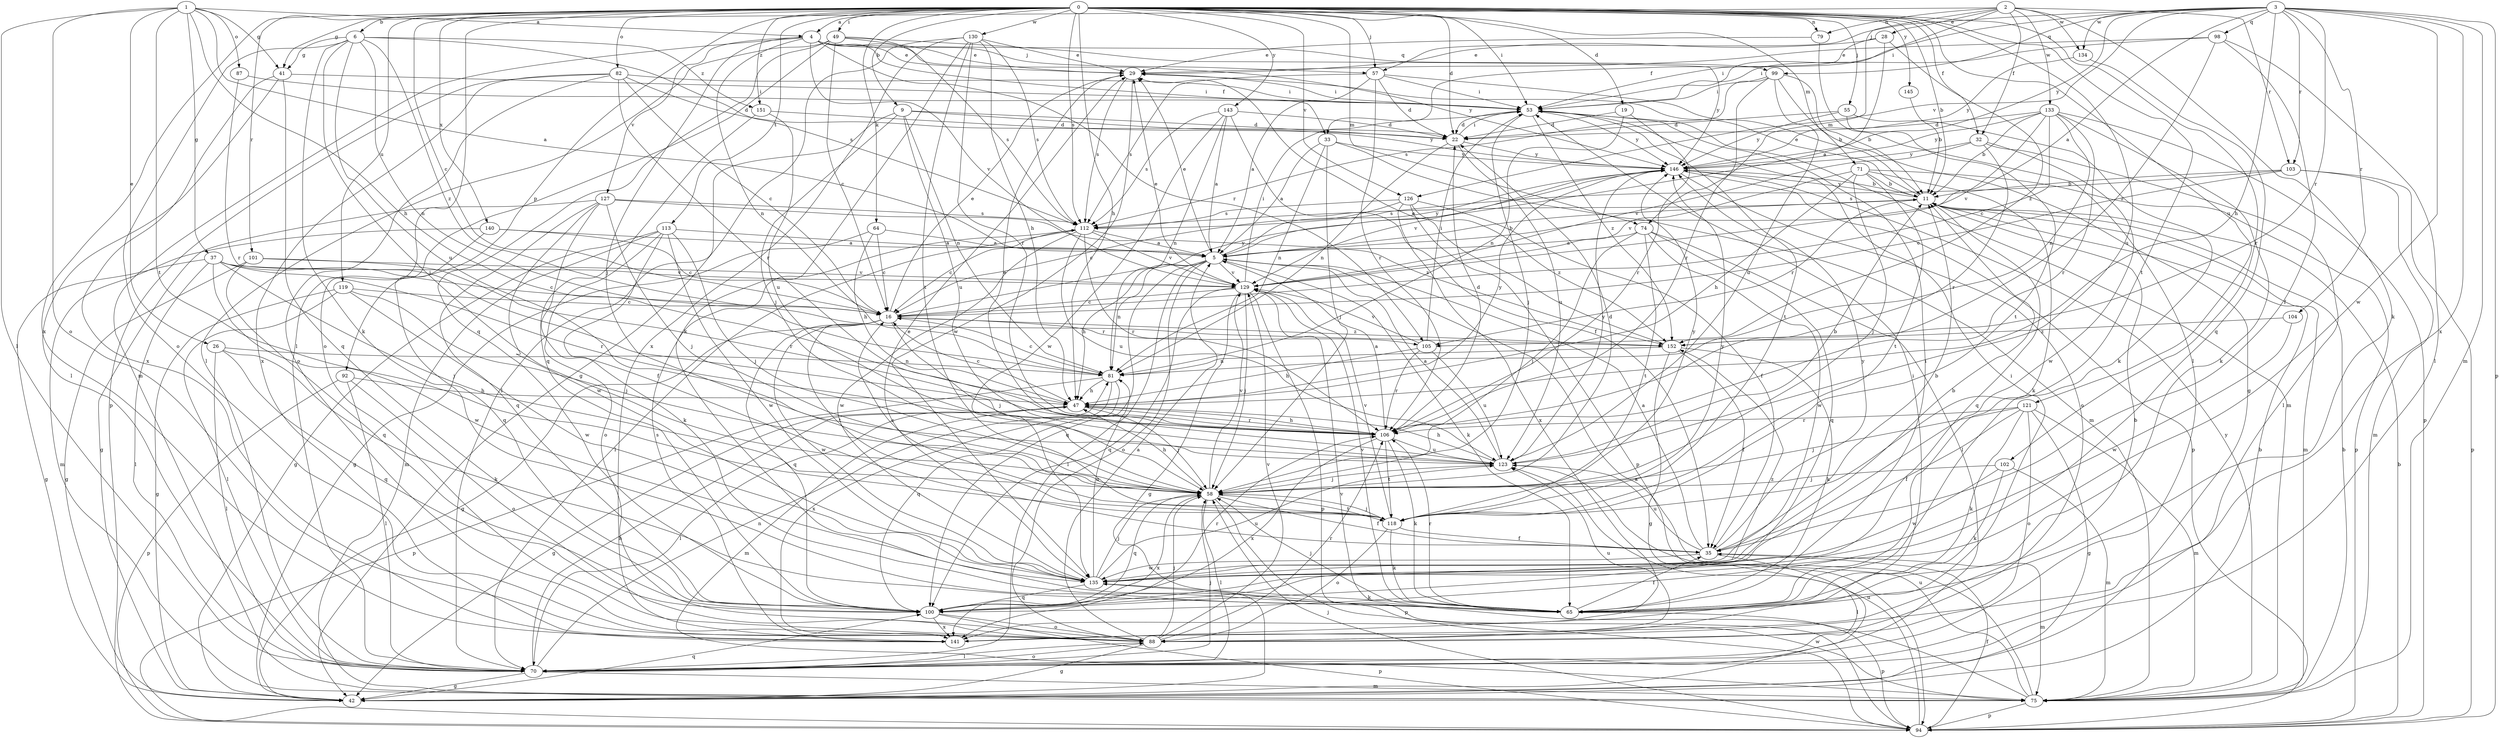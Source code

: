 strict digraph  {
0;
1;
2;
3;
4;
5;
6;
9;
11;
16;
19;
22;
26;
28;
29;
32;
33;
35;
37;
41;
42;
47;
49;
53;
55;
57;
58;
64;
65;
70;
71;
74;
75;
79;
81;
82;
87;
88;
92;
94;
98;
99;
100;
101;
102;
103;
104;
105;
106;
112;
113;
118;
119;
121;
123;
126;
127;
129;
130;
133;
134;
135;
140;
141;
143;
145;
146;
151;
152;
0 -> 4  [label=a];
0 -> 6  [label=b];
0 -> 9  [label=b];
0 -> 11  [label=b];
0 -> 16  [label=c];
0 -> 19  [label=d];
0 -> 22  [label=d];
0 -> 32  [label=f];
0 -> 47  [label=h];
0 -> 49  [label=i];
0 -> 53  [label=i];
0 -> 55  [label=j];
0 -> 57  [label=j];
0 -> 64  [label=k];
0 -> 70  [label=l];
0 -> 71  [label=m];
0 -> 74  [label=m];
0 -> 79  [label=n];
0 -> 82  [label=o];
0 -> 92  [label=p];
0 -> 101  [label=r];
0 -> 102  [label=r];
0 -> 112  [label=s];
0 -> 113  [label=t];
0 -> 118  [label=t];
0 -> 119  [label=u];
0 -> 121  [label=u];
0 -> 123  [label=u];
0 -> 126  [label=v];
0 -> 130  [label=w];
0 -> 140  [label=x];
0 -> 141  [label=x];
0 -> 143  [label=y];
0 -> 145  [label=y];
0 -> 151  [label=z];
1 -> 4  [label=a];
1 -> 5  [label=a];
1 -> 26  [label=e];
1 -> 37  [label=g];
1 -> 41  [label=g];
1 -> 47  [label=h];
1 -> 70  [label=l];
1 -> 87  [label=o];
1 -> 88  [label=o];
1 -> 118  [label=t];
2 -> 28  [label=e];
2 -> 32  [label=f];
2 -> 41  [label=g];
2 -> 53  [label=i];
2 -> 65  [label=k];
2 -> 74  [label=m];
2 -> 79  [label=n];
2 -> 103  [label=r];
2 -> 133  [label=w];
2 -> 134  [label=w];
3 -> 5  [label=a];
3 -> 33  [label=f];
3 -> 47  [label=h];
3 -> 57  [label=j];
3 -> 75  [label=m];
3 -> 94  [label=p];
3 -> 98  [label=q];
3 -> 99  [label=q];
3 -> 103  [label=r];
3 -> 104  [label=r];
3 -> 105  [label=r];
3 -> 126  [label=v];
3 -> 134  [label=w];
3 -> 135  [label=w];
3 -> 141  [label=x];
3 -> 146  [label=y];
4 -> 29  [label=e];
4 -> 33  [label=f];
4 -> 57  [label=j];
4 -> 58  [label=j];
4 -> 75  [label=m];
4 -> 81  [label=n];
4 -> 99  [label=q];
4 -> 105  [label=r];
4 -> 127  [label=v];
4 -> 129  [label=v];
4 -> 146  [label=y];
5 -> 11  [label=b];
5 -> 29  [label=e];
5 -> 47  [label=h];
5 -> 65  [label=k];
5 -> 70  [label=l];
5 -> 81  [label=n];
5 -> 88  [label=o];
5 -> 100  [label=q];
5 -> 129  [label=v];
5 -> 146  [label=y];
6 -> 41  [label=g];
6 -> 58  [label=j];
6 -> 65  [label=k];
6 -> 81  [label=n];
6 -> 88  [label=o];
6 -> 112  [label=s];
6 -> 123  [label=u];
6 -> 151  [label=z];
6 -> 152  [label=z];
9 -> 22  [label=d];
9 -> 58  [label=j];
9 -> 70  [label=l];
9 -> 81  [label=n];
9 -> 123  [label=u];
9 -> 146  [label=y];
11 -> 29  [label=e];
11 -> 75  [label=m];
11 -> 100  [label=q];
11 -> 105  [label=r];
11 -> 112  [label=s];
11 -> 146  [label=y];
16 -> 29  [label=e];
16 -> 42  [label=g];
16 -> 58  [label=j];
16 -> 100  [label=q];
16 -> 105  [label=r];
16 -> 118  [label=t];
16 -> 135  [label=w];
16 -> 146  [label=y];
16 -> 152  [label=z];
19 -> 22  [label=d];
19 -> 81  [label=n];
19 -> 106  [label=r];
22 -> 53  [label=i];
22 -> 81  [label=n];
22 -> 123  [label=u];
22 -> 146  [label=y];
26 -> 65  [label=k];
26 -> 70  [label=l];
26 -> 81  [label=n];
26 -> 100  [label=q];
28 -> 5  [label=a];
28 -> 29  [label=e];
28 -> 53  [label=i];
28 -> 152  [label=z];
29 -> 53  [label=i];
29 -> 112  [label=s];
29 -> 135  [label=w];
32 -> 70  [label=l];
32 -> 106  [label=r];
32 -> 129  [label=v];
32 -> 135  [label=w];
32 -> 146  [label=y];
33 -> 5  [label=a];
33 -> 58  [label=j];
33 -> 75  [label=m];
33 -> 81  [label=n];
33 -> 146  [label=y];
35 -> 5  [label=a];
35 -> 11  [label=b];
35 -> 70  [label=l];
35 -> 75  [label=m];
35 -> 123  [label=u];
35 -> 135  [label=w];
35 -> 146  [label=y];
37 -> 16  [label=c];
37 -> 42  [label=g];
37 -> 58  [label=j];
37 -> 70  [label=l];
37 -> 106  [label=r];
37 -> 129  [label=v];
37 -> 135  [label=w];
41 -> 53  [label=i];
41 -> 70  [label=l];
41 -> 100  [label=q];
41 -> 141  [label=x];
42 -> 11  [label=b];
42 -> 100  [label=q];
47 -> 16  [label=c];
47 -> 42  [label=g];
47 -> 58  [label=j];
47 -> 70  [label=l];
47 -> 75  [label=m];
47 -> 106  [label=r];
47 -> 146  [label=y];
49 -> 16  [label=c];
49 -> 29  [label=e];
49 -> 70  [label=l];
49 -> 88  [label=o];
49 -> 100  [label=q];
49 -> 112  [label=s];
49 -> 146  [label=y];
53 -> 22  [label=d];
53 -> 58  [label=j];
53 -> 75  [label=m];
53 -> 118  [label=t];
53 -> 146  [label=y];
53 -> 152  [label=z];
55 -> 22  [label=d];
55 -> 65  [label=k];
55 -> 118  [label=t];
55 -> 146  [label=y];
57 -> 5  [label=a];
57 -> 11  [label=b];
57 -> 22  [label=d];
57 -> 53  [label=i];
57 -> 106  [label=r];
57 -> 112  [label=s];
58 -> 22  [label=d];
58 -> 35  [label=f];
58 -> 47  [label=h];
58 -> 70  [label=l];
58 -> 94  [label=p];
58 -> 100  [label=q];
58 -> 118  [label=t];
58 -> 129  [label=v];
58 -> 141  [label=x];
58 -> 146  [label=y];
64 -> 5  [label=a];
64 -> 16  [label=c];
64 -> 42  [label=g];
64 -> 47  [label=h];
65 -> 35  [label=f];
65 -> 53  [label=i];
65 -> 58  [label=j];
65 -> 94  [label=p];
65 -> 106  [label=r];
65 -> 129  [label=v];
70 -> 42  [label=g];
70 -> 47  [label=h];
70 -> 58  [label=j];
70 -> 75  [label=m];
70 -> 81  [label=n];
70 -> 88  [label=o];
71 -> 11  [label=b];
71 -> 47  [label=h];
71 -> 58  [label=j];
71 -> 65  [label=k];
71 -> 94  [label=p];
71 -> 118  [label=t];
71 -> 129  [label=v];
74 -> 5  [label=a];
74 -> 58  [label=j];
74 -> 70  [label=l];
74 -> 100  [label=q];
74 -> 118  [label=t];
74 -> 135  [label=w];
75 -> 5  [label=a];
75 -> 11  [label=b];
75 -> 94  [label=p];
75 -> 123  [label=u];
75 -> 129  [label=v];
75 -> 135  [label=w];
75 -> 146  [label=y];
79 -> 29  [label=e];
79 -> 70  [label=l];
81 -> 16  [label=c];
81 -> 47  [label=h];
81 -> 94  [label=p];
81 -> 100  [label=q];
81 -> 141  [label=x];
82 -> 16  [label=c];
82 -> 22  [label=d];
82 -> 53  [label=i];
82 -> 88  [label=o];
82 -> 94  [label=p];
82 -> 106  [label=r];
82 -> 141  [label=x];
87 -> 53  [label=i];
87 -> 106  [label=r];
88 -> 5  [label=a];
88 -> 42  [label=g];
88 -> 53  [label=i];
88 -> 58  [label=j];
88 -> 70  [label=l];
88 -> 106  [label=r];
88 -> 123  [label=u];
88 -> 129  [label=v];
92 -> 47  [label=h];
92 -> 70  [label=l];
92 -> 88  [label=o];
92 -> 94  [label=p];
94 -> 11  [label=b];
94 -> 35  [label=f];
94 -> 58  [label=j];
94 -> 123  [label=u];
98 -> 29  [label=e];
98 -> 35  [label=f];
98 -> 53  [label=i];
98 -> 70  [label=l];
98 -> 152  [label=z];
99 -> 11  [label=b];
99 -> 42  [label=g];
99 -> 53  [label=i];
99 -> 106  [label=r];
99 -> 112  [label=s];
99 -> 123  [label=u];
100 -> 88  [label=o];
100 -> 94  [label=p];
100 -> 106  [label=r];
100 -> 141  [label=x];
100 -> 152  [label=z];
101 -> 42  [label=g];
101 -> 100  [label=q];
101 -> 106  [label=r];
101 -> 129  [label=v];
102 -> 58  [label=j];
102 -> 65  [label=k];
102 -> 75  [label=m];
102 -> 135  [label=w];
103 -> 11  [label=b];
103 -> 16  [label=c];
103 -> 75  [label=m];
103 -> 94  [label=p];
103 -> 112  [label=s];
104 -> 135  [label=w];
104 -> 152  [label=z];
105 -> 47  [label=h];
105 -> 53  [label=i];
105 -> 106  [label=r];
105 -> 123  [label=u];
105 -> 129  [label=v];
106 -> 5  [label=a];
106 -> 22  [label=d];
106 -> 47  [label=h];
106 -> 65  [label=k];
106 -> 118  [label=t];
106 -> 123  [label=u];
106 -> 141  [label=x];
112 -> 5  [label=a];
112 -> 16  [label=c];
112 -> 70  [label=l];
112 -> 106  [label=r];
112 -> 123  [label=u];
112 -> 129  [label=v];
112 -> 135  [label=w];
113 -> 5  [label=a];
113 -> 42  [label=g];
113 -> 58  [label=j];
113 -> 65  [label=k];
113 -> 75  [label=m];
113 -> 88  [label=o];
113 -> 135  [label=w];
118 -> 16  [label=c];
118 -> 35  [label=f];
118 -> 58  [label=j];
118 -> 65  [label=k];
118 -> 88  [label=o];
118 -> 129  [label=v];
118 -> 146  [label=y];
119 -> 16  [label=c];
119 -> 42  [label=g];
119 -> 58  [label=j];
119 -> 70  [label=l];
119 -> 135  [label=w];
121 -> 35  [label=f];
121 -> 42  [label=g];
121 -> 58  [label=j];
121 -> 65  [label=k];
121 -> 75  [label=m];
121 -> 88  [label=o];
121 -> 106  [label=r];
123 -> 5  [label=a];
123 -> 11  [label=b];
123 -> 29  [label=e];
123 -> 47  [label=h];
123 -> 58  [label=j];
123 -> 146  [label=y];
126 -> 16  [label=c];
126 -> 35  [label=f];
126 -> 94  [label=p];
126 -> 112  [label=s];
126 -> 141  [label=x];
126 -> 152  [label=z];
127 -> 35  [label=f];
127 -> 42  [label=g];
127 -> 58  [label=j];
127 -> 100  [label=q];
127 -> 112  [label=s];
127 -> 135  [label=w];
127 -> 152  [label=z];
129 -> 16  [label=c];
129 -> 29  [label=e];
129 -> 42  [label=g];
129 -> 53  [label=i];
129 -> 58  [label=j];
129 -> 94  [label=p];
129 -> 100  [label=q];
130 -> 29  [label=e];
130 -> 42  [label=g];
130 -> 47  [label=h];
130 -> 65  [label=k];
130 -> 106  [label=r];
130 -> 112  [label=s];
130 -> 118  [label=t];
130 -> 141  [label=x];
133 -> 11  [label=b];
133 -> 16  [label=c];
133 -> 22  [label=d];
133 -> 65  [label=k];
133 -> 81  [label=n];
133 -> 94  [label=p];
133 -> 106  [label=r];
133 -> 129  [label=v];
133 -> 146  [label=y];
134 -> 100  [label=q];
134 -> 146  [label=y];
135 -> 11  [label=b];
135 -> 29  [label=e];
135 -> 58  [label=j];
135 -> 65  [label=k];
135 -> 81  [label=n];
135 -> 100  [label=q];
135 -> 123  [label=u];
140 -> 5  [label=a];
140 -> 16  [label=c];
140 -> 75  [label=m];
140 -> 100  [label=q];
141 -> 11  [label=b];
141 -> 53  [label=i];
141 -> 112  [label=s];
143 -> 5  [label=a];
143 -> 22  [label=d];
143 -> 35  [label=f];
143 -> 81  [label=n];
143 -> 112  [label=s];
143 -> 135  [label=w];
145 -> 11  [label=b];
146 -> 11  [label=b];
146 -> 88  [label=o];
146 -> 94  [label=p];
146 -> 129  [label=v];
151 -> 22  [label=d];
151 -> 100  [label=q];
151 -> 123  [label=u];
152 -> 29  [label=e];
152 -> 35  [label=f];
152 -> 42  [label=g];
152 -> 65  [label=k];
152 -> 81  [label=n];
}
